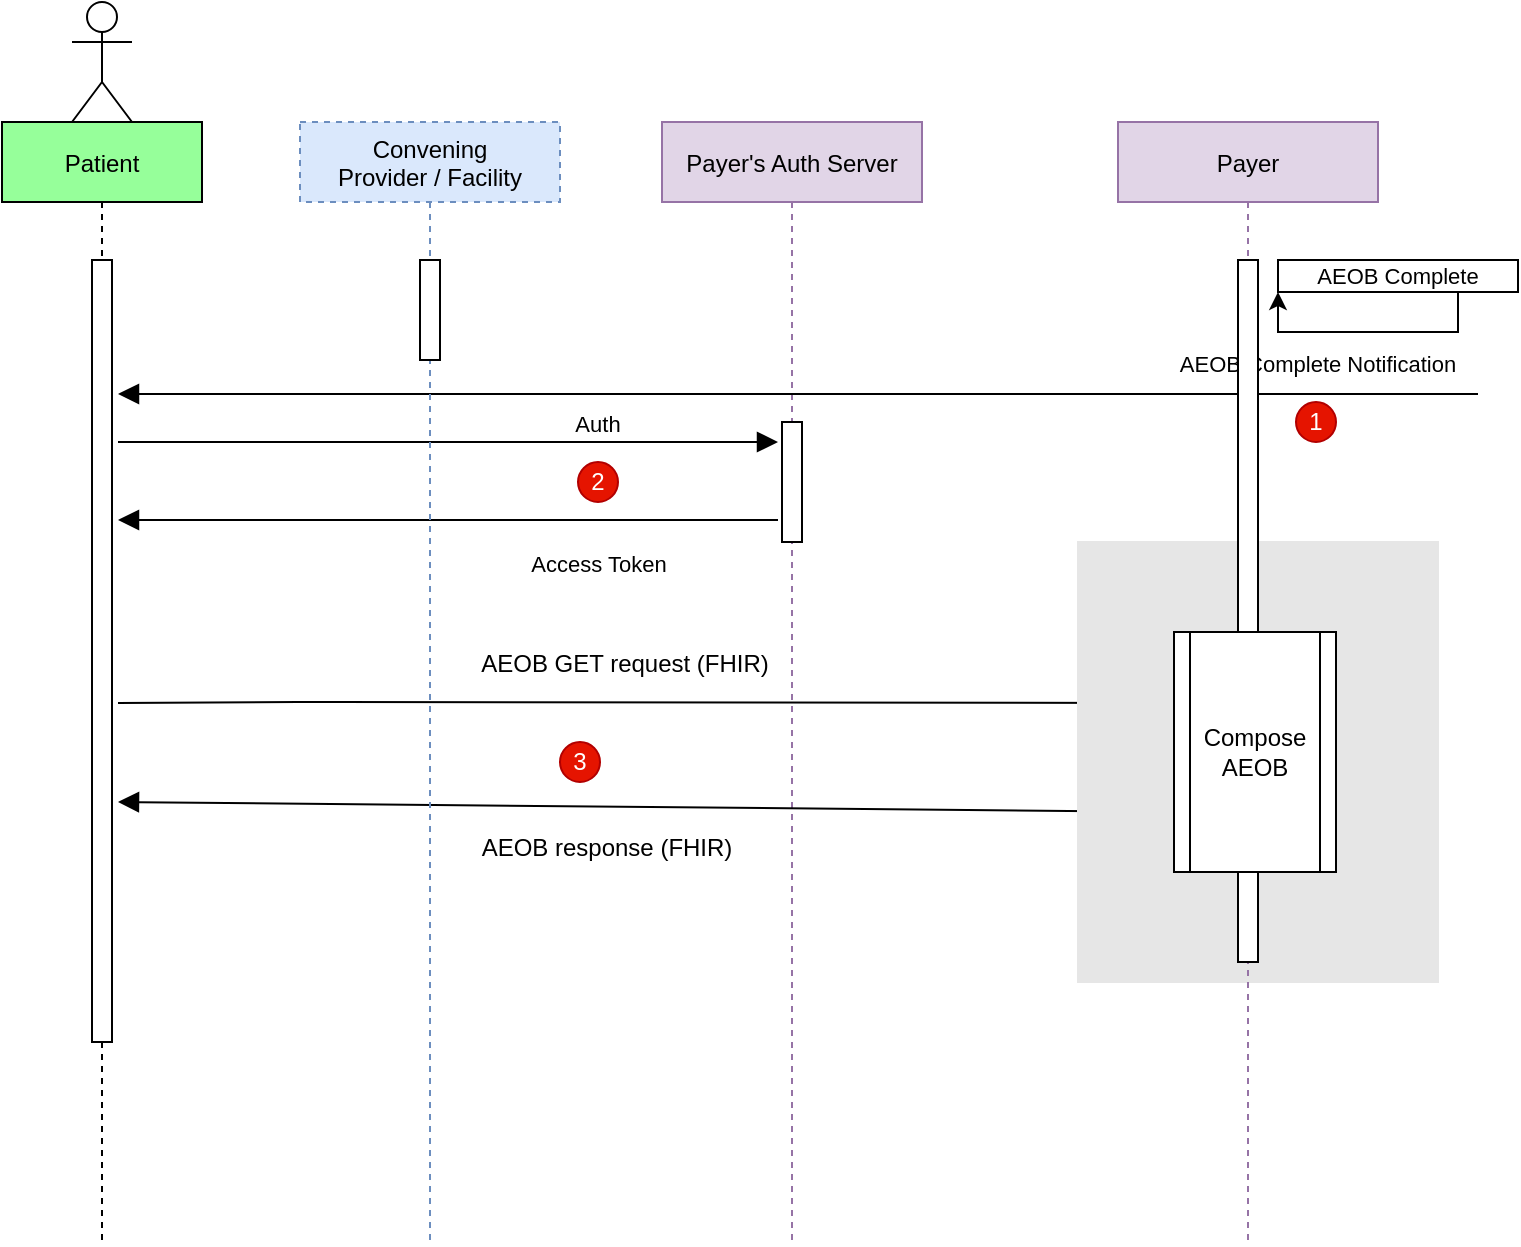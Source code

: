 <mxfile version="15.2.9" type="device"><diagram id="kgpKYQtTHZ0yAKxKKP6v" name="Page-1"><mxGraphModel dx="1393" dy="709" grid="1" gridSize="10" guides="1" tooltips="1" connect="1" arrows="1" fold="1" page="1" pageScale="1" pageWidth="850" pageHeight="1100" math="0" shadow="0"><root><mxCell id="0"/><mxCell id="1" parent="0"/><mxCell id="3nuBFxr9cyL0pnOWT2aG-1" value="Patient" style="shape=umlLifeline;perimeter=lifelinePerimeter;container=1;collapsible=0;recursiveResize=0;rounded=0;shadow=0;strokeWidth=1;fillColor=#96FF9A;" parent="1" vertex="1" treatAsSingle="0"><mxGeometry x="22" y="120" width="100" height="480" as="geometry"/></mxCell><mxCell id="3nuBFxr9cyL0pnOWT2aG-2" value="" style="points=[];perimeter=orthogonalPerimeter;rounded=0;shadow=0;strokeWidth=1;" parent="3nuBFxr9cyL0pnOWT2aG-1" vertex="1"><mxGeometry x="45" y="69" width="10" height="391" as="geometry"/></mxCell><mxCell id="SfCazmH2R6rvJbLZBPh0-3" value="Payer's Auth Server" style="shape=umlLifeline;perimeter=lifelinePerimeter;container=1;collapsible=0;recursiveResize=0;rounded=0;shadow=0;strokeWidth=1;fillColor=#e1d5e7;strokeColor=#9673a6;" parent="1" vertex="1" treatAsSingle="0"><mxGeometry x="352" y="120" width="130" height="560" as="geometry"/></mxCell><mxCell id="SfCazmH2R6rvJbLZBPh0-4" value="" style="points=[];perimeter=orthogonalPerimeter;rounded=0;shadow=0;strokeWidth=1;" parent="SfCazmH2R6rvJbLZBPh0-3" vertex="1"><mxGeometry x="60" y="150" width="10" height="60" as="geometry"/></mxCell><mxCell id="25" value="" style="verticalAlign=bottom;endArrow=block;shadow=0;strokeWidth=1;labelBackgroundColor=none;endSize=8;exitX=0;exitY=0.75;exitDx=0;exitDy=0;" parent="SfCazmH2R6rvJbLZBPh0-3" edge="1" source="7"><mxGeometry x="0.019" y="-7" relative="1" as="geometry"><mxPoint x="188" y="340" as="sourcePoint"/><mxPoint x="-272" y="340" as="targetPoint"/><Array as="points"/><mxPoint as="offset"/></mxGeometry></mxCell><mxCell id="26" value="&lt;span style=&quot;font-size: 12px&quot;&gt;AEOB response (FHIR)&lt;/span&gt;" style="edgeLabel;html=1;align=center;verticalAlign=bottom;resizable=0;points=[];labelPosition=center;verticalLabelPosition=top;" parent="25" vertex="1" connectable="0"><mxGeometry x="0.321" y="-4" relative="1" as="geometry"><mxPoint x="65" y="34" as="offset"/></mxGeometry></mxCell><mxCell id="30" value="AEOB GET request (FHIR)" style="verticalAlign=bottom;endArrow=block;shadow=0;strokeWidth=1;endSize=8;fontSize=12;entryX=0.025;entryY=0.296;entryDx=0;entryDy=0;entryPerimeter=0;" parent="SfCazmH2R6rvJbLZBPh0-3" edge="1" target="7"><mxGeometry x="-0.043" y="10" relative="1" as="geometry"><mxPoint x="-272" y="290.5" as="sourcePoint"/><mxPoint x="188" y="290.5" as="targetPoint"/><Array as="points"><mxPoint x="-172" y="290"/></Array><mxPoint as="offset"/></mxGeometry></mxCell><mxCell id="SfCazmH2R6rvJbLZBPh0-21" value="" style="shape=umlActor;verticalLabelPosition=bottom;verticalAlign=top;html=1;outlineConnect=0;" parent="1" vertex="1"><mxGeometry x="57" y="60" width="30" height="60" as="geometry"/></mxCell><mxCell id="qIxCJxl5lMdrLJ7lDj4a-3" style="edgeStyle=orthogonalEdgeStyle;rounded=0;orthogonalLoop=1;jettySize=auto;html=1;dashed=1;endArrow=none;endFill=0;" parent="1" source="3nuBFxr9cyL0pnOWT2aG-2" edge="1"><mxGeometry relative="1" as="geometry"><mxPoint x="72" y="680" as="targetPoint"/></mxGeometry></mxCell><mxCell id="aAGMAaikRAZB5L4dtnXu-1" value="1" style="ellipse;whiteSpace=wrap;html=1;aspect=fixed;fillColor=#e51400;strokeColor=#B20000;fontColor=#ffffff;" parent="1" vertex="1"><mxGeometry x="669" y="260" width="20" height="20" as="geometry"/></mxCell><mxCell id="aAGMAaikRAZB5L4dtnXu-4" value="2" style="ellipse;whiteSpace=wrap;html=1;aspect=fixed;fillColor=#e51400;strokeColor=#B20000;fontColor=#ffffff;" parent="1" vertex="1"><mxGeometry x="310" y="290" width="20" height="20" as="geometry"/></mxCell><mxCell id="SfCazmH2R6rvJbLZBPh0-2" value="" style="points=[];perimeter=orthogonalPerimeter;rounded=0;shadow=0;strokeWidth=1;fillColor=#E6E6E6;strokeColor=#E6E6E6;" parent="1" vertex="1"><mxGeometry x="560" y="330" width="180" height="220" as="geometry"/></mxCell><mxCell id="10" value="Payer" style="shape=umlLifeline;perimeter=lifelinePerimeter;container=1;collapsible=0;recursiveResize=0;rounded=0;shadow=0;strokeWidth=1;fillColor=#e1d5e7;strokeColor=#9673a6;" parent="1" vertex="1" treatAsSingle="0"><mxGeometry x="580" y="120" width="130" height="560" as="geometry"/></mxCell><mxCell id="aAGMAaikRAZB5L4dtnXu-12" value="AEOB Complete Notification" style="verticalAlign=bottom;endArrow=block;endSize=8;shadow=0;strokeWidth=1;endFill=1;" parent="1" edge="1"><mxGeometry x="-0.765" y="-6" relative="1" as="geometry"><mxPoint x="80" y="256" as="targetPoint"/><mxPoint x="760" y="256" as="sourcePoint"/><mxPoint as="offset"/></mxGeometry></mxCell><mxCell id="13" value="3" style="ellipse;whiteSpace=wrap;html=1;aspect=fixed;fillColor=#e51400;strokeColor=#B20000;fontColor=#ffffff;" parent="1" vertex="1"><mxGeometry x="301" y="430" width="20" height="20" as="geometry"/></mxCell><mxCell id="16" value="Auth" style="verticalAlign=bottom;endArrow=block;shadow=0;strokeWidth=1;endSize=8;" parent="1" edge="1"><mxGeometry x="0.455" relative="1" as="geometry"><mxPoint x="80" y="280" as="sourcePoint"/><mxPoint x="410" y="280" as="targetPoint"/><Array as="points"><mxPoint x="150" y="280"/></Array><mxPoint as="offset"/></mxGeometry></mxCell><mxCell id="19" value="" style="verticalAlign=bottom;endArrow=block;shadow=0;strokeWidth=1;labelBackgroundColor=none;endSize=8;" parent="1" edge="1"><mxGeometry x="0.019" y="-7" relative="1" as="geometry"><mxPoint x="410" y="319" as="sourcePoint"/><mxPoint x="80" y="319" as="targetPoint"/><Array as="points"/><mxPoint as="offset"/></mxGeometry></mxCell><mxCell id="20" value="Access Token" style="edgeLabel;html=1;align=center;verticalAlign=bottom;resizable=0;points=[];labelPosition=center;verticalLabelPosition=top;" parent="19" vertex="1" connectable="0"><mxGeometry x="0.321" y="-4" relative="1" as="geometry"><mxPoint x="128" y="34" as="offset"/></mxGeometry></mxCell><mxCell id="27" value="Convening&#10;Provider / Facility" style="shape=umlLifeline;perimeter=lifelinePerimeter;container=1;collapsible=0;recursiveResize=0;rounded=0;shadow=0;strokeWidth=1;fillColor=#dae8fc;strokeColor=#6c8ebf;dashed=1;" parent="1" vertex="1" treatAsSingle="0"><mxGeometry x="171" y="120" width="130" height="560" as="geometry"/></mxCell><mxCell id="28" value="" style="points=[];perimeter=orthogonalPerimeter;rounded=0;shadow=0;strokeWidth=1;" parent="27" vertex="1"><mxGeometry x="60" y="69" width="10" height="50" as="geometry"/></mxCell><mxCell id="11" value="" style="points=[];perimeter=orthogonalPerimeter;rounded=0;shadow=0;strokeWidth=1;" parent="1" vertex="1"><mxGeometry x="640" y="189" width="10" height="351" as="geometry"/></mxCell><mxCell id="7" value="Compose AEOB" style="shape=process;whiteSpace=wrap;html=1;backgroundOutline=1;" parent="1" vertex="1"><mxGeometry x="608" y="375" width="81" height="120" as="geometry"/></mxCell><mxCell id="15" value="&lt;font style=&quot;font-size: 11px&quot;&gt;AEOB Complete&lt;/font&gt;" style="rounded=0;whiteSpace=wrap;html=1;" parent="1" vertex="1"><mxGeometry x="660" y="189" width="120" height="16" as="geometry"/></mxCell><mxCell id="2pmH7QM1bni2WCBdWE3o-30" style="edgeStyle=orthogonalEdgeStyle;rounded=0;orthogonalLoop=1;jettySize=auto;html=1;exitX=0.75;exitY=1;exitDx=0;exitDy=0;entryX=0;entryY=1;entryDx=0;entryDy=0;" edge="1" parent="1" source="15" target="15"><mxGeometry relative="1" as="geometry"/></mxCell></root></mxGraphModel></diagram></mxfile>